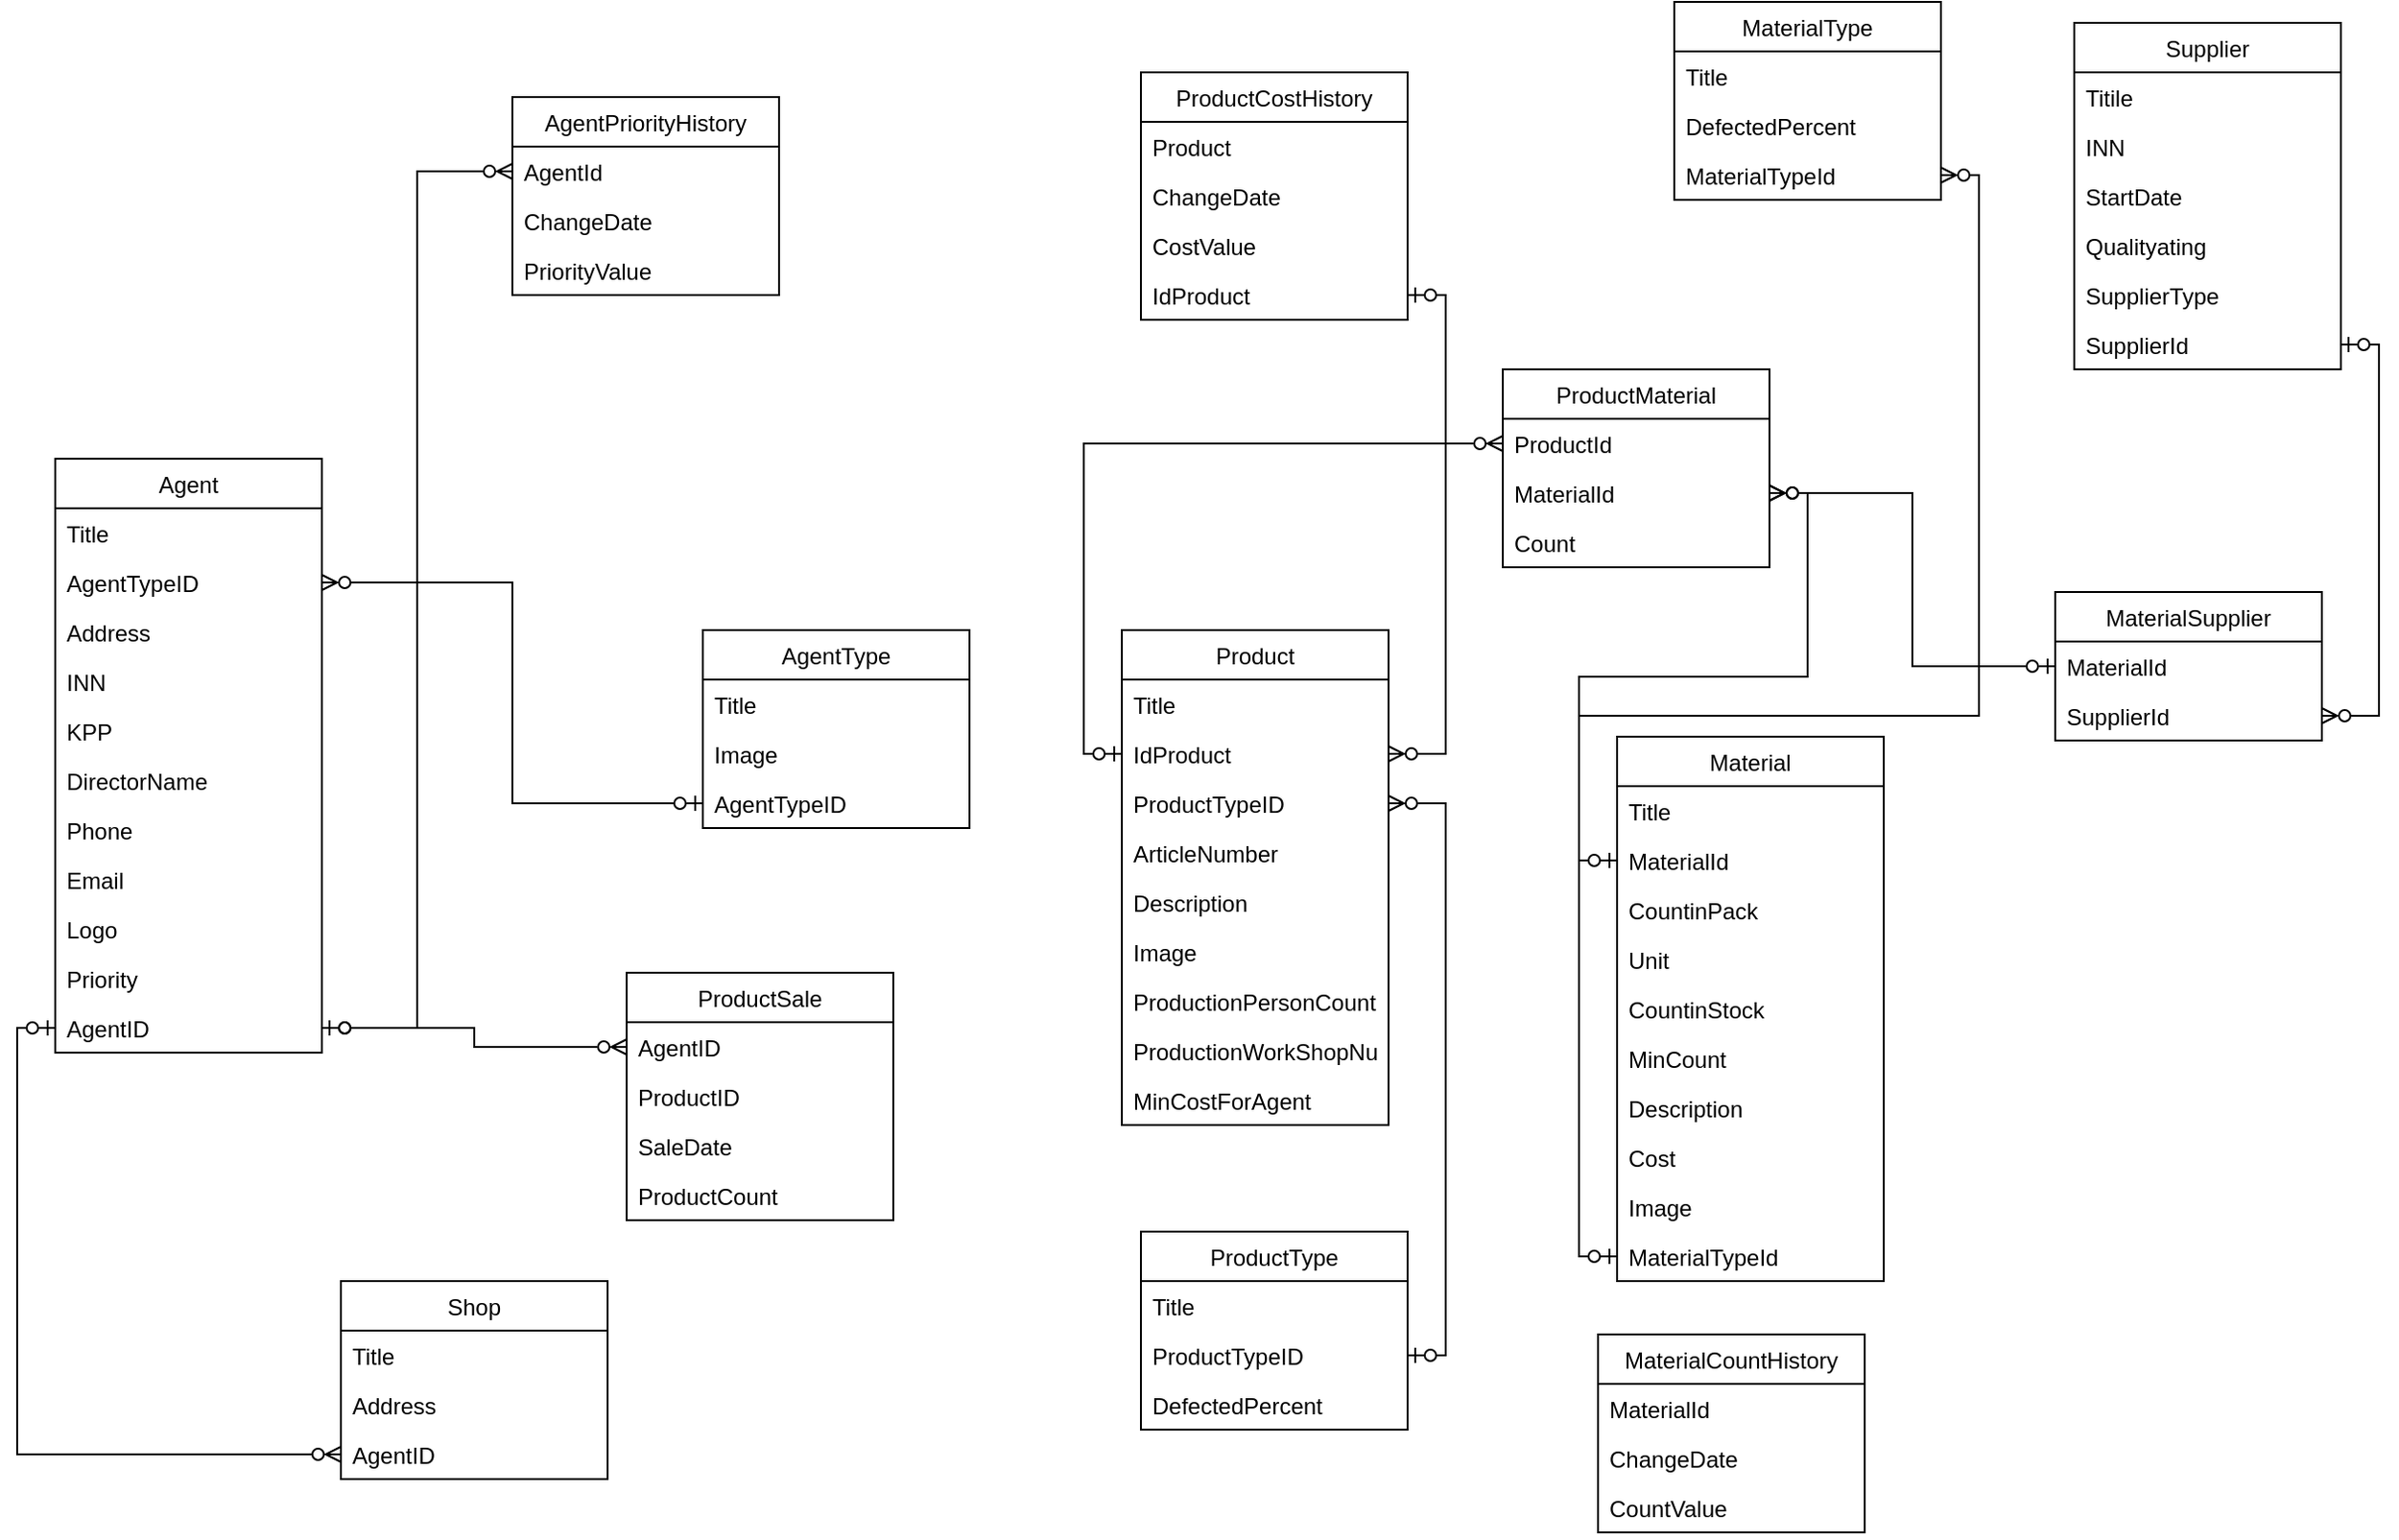<mxfile version="20.3.0" type="device" pages="2"><diagram id="o6f0Urlm1MYJ_FkyjYez" name="Страница 1"><mxGraphModel dx="1695" dy="553" grid="1" gridSize="10" guides="1" tooltips="1" connect="1" arrows="1" fold="1" page="1" pageScale="1" pageWidth="827" pageHeight="1169" math="0" shadow="0"><root><mxCell id="0"/><mxCell id="1" parent="0"/><mxCell id="RwKLJzVv5lFxH1w7W62A-1" value="AgentPriorityHistory" style="swimlane;fontStyle=0;childLayout=stackLayout;horizontal=1;startSize=26;fillColor=none;horizontalStack=0;resizeParent=1;resizeParentMax=0;resizeLast=0;collapsible=1;marginBottom=0;" parent="1" vertex="1"><mxGeometry x="180" y="160" width="140" height="104" as="geometry"/></mxCell><mxCell id="RwKLJzVv5lFxH1w7W62A-2" value="AgentId" style="text;strokeColor=none;fillColor=none;align=left;verticalAlign=top;spacingLeft=4;spacingRight=4;overflow=hidden;rotatable=0;points=[[0,0.5],[1,0.5]];portConstraint=eastwest;" parent="RwKLJzVv5lFxH1w7W62A-1" vertex="1"><mxGeometry y="26" width="140" height="26" as="geometry"/></mxCell><mxCell id="RwKLJzVv5lFxH1w7W62A-3" value="ChangeDate" style="text;strokeColor=none;fillColor=none;align=left;verticalAlign=top;spacingLeft=4;spacingRight=4;overflow=hidden;rotatable=0;points=[[0,0.5],[1,0.5]];portConstraint=eastwest;" parent="RwKLJzVv5lFxH1w7W62A-1" vertex="1"><mxGeometry y="52" width="140" height="26" as="geometry"/></mxCell><mxCell id="RwKLJzVv5lFxH1w7W62A-4" value="PriorityValue" style="text;strokeColor=none;fillColor=none;align=left;verticalAlign=top;spacingLeft=4;spacingRight=4;overflow=hidden;rotatable=0;points=[[0,0.5],[1,0.5]];portConstraint=eastwest;" parent="RwKLJzVv5lFxH1w7W62A-1" vertex="1"><mxGeometry y="78" width="140" height="26" as="geometry"/></mxCell><mxCell id="RwKLJzVv5lFxH1w7W62A-5" value="ProductCostHistory" style="swimlane;fontStyle=0;childLayout=stackLayout;horizontal=1;startSize=26;fillColor=none;horizontalStack=0;resizeParent=1;resizeParentMax=0;resizeLast=0;collapsible=1;marginBottom=0;" parent="1" vertex="1"><mxGeometry x="510" y="147" width="140" height="130" as="geometry"/></mxCell><mxCell id="RwKLJzVv5lFxH1w7W62A-6" value="Product" style="text;strokeColor=none;fillColor=none;align=left;verticalAlign=top;spacingLeft=4;spacingRight=4;overflow=hidden;rotatable=0;points=[[0,0.5],[1,0.5]];portConstraint=eastwest;" parent="RwKLJzVv5lFxH1w7W62A-5" vertex="1"><mxGeometry y="26" width="140" height="26" as="geometry"/></mxCell><mxCell id="RwKLJzVv5lFxH1w7W62A-7" value="ChangeDate" style="text;strokeColor=none;fillColor=none;align=left;verticalAlign=top;spacingLeft=4;spacingRight=4;overflow=hidden;rotatable=0;points=[[0,0.5],[1,0.5]];portConstraint=eastwest;" parent="RwKLJzVv5lFxH1w7W62A-5" vertex="1"><mxGeometry y="52" width="140" height="26" as="geometry"/></mxCell><mxCell id="RwKLJzVv5lFxH1w7W62A-8" value="CostValue" style="text;strokeColor=none;fillColor=none;align=left;verticalAlign=top;spacingLeft=4;spacingRight=4;overflow=hidden;rotatable=0;points=[[0,0.5],[1,0.5]];portConstraint=eastwest;" parent="RwKLJzVv5lFxH1w7W62A-5" vertex="1"><mxGeometry y="78" width="140" height="26" as="geometry"/></mxCell><mxCell id="Q2rQ8B7W5-7K3yN6e7-B-31" value="IdProduct" style="text;strokeColor=none;fillColor=none;align=left;verticalAlign=top;spacingLeft=4;spacingRight=4;overflow=hidden;rotatable=0;points=[[0,0.5],[1,0.5]];portConstraint=eastwest;" parent="RwKLJzVv5lFxH1w7W62A-5" vertex="1"><mxGeometry y="104" width="140" height="26" as="geometry"/></mxCell><mxCell id="RwKLJzVv5lFxH1w7W62A-9" value="MaterialType" style="swimlane;fontStyle=0;childLayout=stackLayout;horizontal=1;startSize=26;fillColor=none;horizontalStack=0;resizeParent=1;resizeParentMax=0;resizeLast=0;collapsible=1;marginBottom=0;" parent="1" vertex="1"><mxGeometry x="790" y="110" width="140" height="104" as="geometry"/></mxCell><mxCell id="RwKLJzVv5lFxH1w7W62A-10" value="Title" style="text;strokeColor=none;fillColor=none;align=left;verticalAlign=top;spacingLeft=4;spacingRight=4;overflow=hidden;rotatable=0;points=[[0,0.5],[1,0.5]];portConstraint=eastwest;" parent="RwKLJzVv5lFxH1w7W62A-9" vertex="1"><mxGeometry y="26" width="140" height="26" as="geometry"/></mxCell><mxCell id="RwKLJzVv5lFxH1w7W62A-11" value="DefectedPercent" style="text;strokeColor=none;fillColor=none;align=left;verticalAlign=top;spacingLeft=4;spacingRight=4;overflow=hidden;rotatable=0;points=[[0,0.5],[1,0.5]];portConstraint=eastwest;" parent="RwKLJzVv5lFxH1w7W62A-9" vertex="1"><mxGeometry y="52" width="140" height="26" as="geometry"/></mxCell><mxCell id="Q2rQ8B7W5-7K3yN6e7-B-10" value="MaterialTypeId" style="text;strokeColor=none;fillColor=none;align=left;verticalAlign=top;spacingLeft=4;spacingRight=4;overflow=hidden;rotatable=0;points=[[0,0.5],[1,0.5]];portConstraint=eastwest;" parent="RwKLJzVv5lFxH1w7W62A-9" vertex="1"><mxGeometry y="78" width="140" height="26" as="geometry"/></mxCell><mxCell id="RwKLJzVv5lFxH1w7W62A-13" value="Supplier" style="swimlane;fontStyle=0;childLayout=stackLayout;horizontal=1;startSize=26;fillColor=none;horizontalStack=0;resizeParent=1;resizeParentMax=0;resizeLast=0;collapsible=1;marginBottom=0;" parent="1" vertex="1"><mxGeometry x="1000" y="121" width="140" height="182" as="geometry"/></mxCell><mxCell id="RwKLJzVv5lFxH1w7W62A-14" value="Titile" style="text;strokeColor=none;fillColor=none;align=left;verticalAlign=top;spacingLeft=4;spacingRight=4;overflow=hidden;rotatable=0;points=[[0,0.5],[1,0.5]];portConstraint=eastwest;" parent="RwKLJzVv5lFxH1w7W62A-13" vertex="1"><mxGeometry y="26" width="140" height="26" as="geometry"/></mxCell><mxCell id="RwKLJzVv5lFxH1w7W62A-15" value="INN" style="text;strokeColor=none;fillColor=none;align=left;verticalAlign=top;spacingLeft=4;spacingRight=4;overflow=hidden;rotatable=0;points=[[0,0.5],[1,0.5]];portConstraint=eastwest;" parent="RwKLJzVv5lFxH1w7W62A-13" vertex="1"><mxGeometry y="52" width="140" height="26" as="geometry"/></mxCell><mxCell id="RwKLJzVv5lFxH1w7W62A-16" value="StartDate" style="text;strokeColor=none;fillColor=none;align=left;verticalAlign=top;spacingLeft=4;spacingRight=4;overflow=hidden;rotatable=0;points=[[0,0.5],[1,0.5]];portConstraint=eastwest;" parent="RwKLJzVv5lFxH1w7W62A-13" vertex="1"><mxGeometry y="78" width="140" height="26" as="geometry"/></mxCell><mxCell id="RwKLJzVv5lFxH1w7W62A-18" value="Qualityating" style="text;strokeColor=none;fillColor=none;align=left;verticalAlign=top;spacingLeft=4;spacingRight=4;overflow=hidden;rotatable=0;points=[[0,0.5],[1,0.5]];portConstraint=eastwest;" parent="RwKLJzVv5lFxH1w7W62A-13" vertex="1"><mxGeometry y="104" width="140" height="26" as="geometry"/></mxCell><mxCell id="RwKLJzVv5lFxH1w7W62A-19" value="SupplierType" style="text;strokeColor=none;fillColor=none;align=left;verticalAlign=top;spacingLeft=4;spacingRight=4;overflow=hidden;rotatable=0;points=[[0,0.5],[1,0.5]];portConstraint=eastwest;" parent="RwKLJzVv5lFxH1w7W62A-13" vertex="1"><mxGeometry y="130" width="140" height="26" as="geometry"/></mxCell><mxCell id="Q2rQ8B7W5-7K3yN6e7-B-22" value="SupplierId" style="text;strokeColor=none;fillColor=none;align=left;verticalAlign=top;spacingLeft=4;spacingRight=4;overflow=hidden;rotatable=0;points=[[0,0.5],[1,0.5]];portConstraint=eastwest;" parent="RwKLJzVv5lFxH1w7W62A-13" vertex="1"><mxGeometry y="156" width="140" height="26" as="geometry"/></mxCell><mxCell id="RwKLJzVv5lFxH1w7W62A-20" value="ProductMaterial" style="swimlane;fontStyle=0;childLayout=stackLayout;horizontal=1;startSize=26;fillColor=none;horizontalStack=0;resizeParent=1;resizeParentMax=0;resizeLast=0;collapsible=1;marginBottom=0;" parent="1" vertex="1"><mxGeometry x="700" y="303" width="140" height="104" as="geometry"/></mxCell><mxCell id="RwKLJzVv5lFxH1w7W62A-21" value="ProductId" style="text;strokeColor=none;fillColor=none;align=left;verticalAlign=top;spacingLeft=4;spacingRight=4;overflow=hidden;rotatable=0;points=[[0,0.5],[1,0.5]];portConstraint=eastwest;" parent="RwKLJzVv5lFxH1w7W62A-20" vertex="1"><mxGeometry y="26" width="140" height="26" as="geometry"/></mxCell><mxCell id="RwKLJzVv5lFxH1w7W62A-22" value="MaterialId" style="text;strokeColor=none;fillColor=none;align=left;verticalAlign=top;spacingLeft=4;spacingRight=4;overflow=hidden;rotatable=0;points=[[0,0.5],[1,0.5]];portConstraint=eastwest;" parent="RwKLJzVv5lFxH1w7W62A-20" vertex="1"><mxGeometry y="52" width="140" height="26" as="geometry"/></mxCell><mxCell id="RwKLJzVv5lFxH1w7W62A-23" value="Count" style="text;strokeColor=none;fillColor=none;align=left;verticalAlign=top;spacingLeft=4;spacingRight=4;overflow=hidden;rotatable=0;points=[[0,0.5],[1,0.5]];portConstraint=eastwest;" parent="RwKLJzVv5lFxH1w7W62A-20" vertex="1"><mxGeometry y="78" width="140" height="26" as="geometry"/></mxCell><mxCell id="RwKLJzVv5lFxH1w7W62A-24" value="MaterialSupplier" style="swimlane;fontStyle=0;childLayout=stackLayout;horizontal=1;startSize=26;fillColor=none;horizontalStack=0;resizeParent=1;resizeParentMax=0;resizeLast=0;collapsible=1;marginBottom=0;" parent="1" vertex="1"><mxGeometry x="990" y="420" width="140" height="78" as="geometry"/></mxCell><mxCell id="RwKLJzVv5lFxH1w7W62A-25" value="MaterialId" style="text;strokeColor=none;fillColor=none;align=left;verticalAlign=top;spacingLeft=4;spacingRight=4;overflow=hidden;rotatable=0;points=[[0,0.5],[1,0.5]];portConstraint=eastwest;" parent="RwKLJzVv5lFxH1w7W62A-24" vertex="1"><mxGeometry y="26" width="140" height="26" as="geometry"/></mxCell><mxCell id="RwKLJzVv5lFxH1w7W62A-26" value="SupplierId" style="text;strokeColor=none;fillColor=none;align=left;verticalAlign=top;spacingLeft=4;spacingRight=4;overflow=hidden;rotatable=0;points=[[0,0.5],[1,0.5]];portConstraint=eastwest;" parent="RwKLJzVv5lFxH1w7W62A-24" vertex="1"><mxGeometry y="52" width="140" height="26" as="geometry"/></mxCell><mxCell id="RwKLJzVv5lFxH1w7W62A-28" value="Material" style="swimlane;fontStyle=0;childLayout=stackLayout;horizontal=1;startSize=26;fillColor=none;horizontalStack=0;resizeParent=1;resizeParentMax=0;resizeLast=0;collapsible=1;marginBottom=0;" parent="1" vertex="1"><mxGeometry x="760" y="496" width="140" height="286" as="geometry"/></mxCell><mxCell id="RwKLJzVv5lFxH1w7W62A-29" value="Title" style="text;strokeColor=none;fillColor=none;align=left;verticalAlign=top;spacingLeft=4;spacingRight=4;overflow=hidden;rotatable=0;points=[[0,0.5],[1,0.5]];portConstraint=eastwest;" parent="RwKLJzVv5lFxH1w7W62A-28" vertex="1"><mxGeometry y="26" width="140" height="26" as="geometry"/></mxCell><mxCell id="Q2rQ8B7W5-7K3yN6e7-B-14" value="MaterialId" style="text;strokeColor=none;fillColor=none;align=left;verticalAlign=top;spacingLeft=4;spacingRight=4;overflow=hidden;rotatable=0;points=[[0,0.5],[1,0.5]];portConstraint=eastwest;" parent="RwKLJzVv5lFxH1w7W62A-28" vertex="1"><mxGeometry y="52" width="140" height="26" as="geometry"/></mxCell><mxCell id="RwKLJzVv5lFxH1w7W62A-30" value="CountinPack" style="text;strokeColor=none;fillColor=none;align=left;verticalAlign=top;spacingLeft=4;spacingRight=4;overflow=hidden;rotatable=0;points=[[0,0.5],[1,0.5]];portConstraint=eastwest;" parent="RwKLJzVv5lFxH1w7W62A-28" vertex="1"><mxGeometry y="78" width="140" height="26" as="geometry"/></mxCell><mxCell id="RwKLJzVv5lFxH1w7W62A-31" value="Unit" style="text;strokeColor=none;fillColor=none;align=left;verticalAlign=top;spacingLeft=4;spacingRight=4;overflow=hidden;rotatable=0;points=[[0,0.5],[1,0.5]];portConstraint=eastwest;" parent="RwKLJzVv5lFxH1w7W62A-28" vertex="1"><mxGeometry y="104" width="140" height="26" as="geometry"/></mxCell><mxCell id="RwKLJzVv5lFxH1w7W62A-32" value="CountinStock" style="text;strokeColor=none;fillColor=none;align=left;verticalAlign=top;spacingLeft=4;spacingRight=4;overflow=hidden;rotatable=0;points=[[0,0.5],[1,0.5]];portConstraint=eastwest;" parent="RwKLJzVv5lFxH1w7W62A-28" vertex="1"><mxGeometry y="130" width="140" height="26" as="geometry"/></mxCell><mxCell id="RwKLJzVv5lFxH1w7W62A-33" value="MinCount" style="text;strokeColor=none;fillColor=none;align=left;verticalAlign=top;spacingLeft=4;spacingRight=4;overflow=hidden;rotatable=0;points=[[0,0.5],[1,0.5]];portConstraint=eastwest;" parent="RwKLJzVv5lFxH1w7W62A-28" vertex="1"><mxGeometry y="156" width="140" height="26" as="geometry"/></mxCell><mxCell id="RwKLJzVv5lFxH1w7W62A-34" value="Description" style="text;strokeColor=none;fillColor=none;align=left;verticalAlign=top;spacingLeft=4;spacingRight=4;overflow=hidden;rotatable=0;points=[[0,0.5],[1,0.5]];portConstraint=eastwest;" parent="RwKLJzVv5lFxH1w7W62A-28" vertex="1"><mxGeometry y="182" width="140" height="26" as="geometry"/></mxCell><mxCell id="RwKLJzVv5lFxH1w7W62A-35" value="Cost" style="text;strokeColor=none;fillColor=none;align=left;verticalAlign=top;spacingLeft=4;spacingRight=4;overflow=hidden;rotatable=0;points=[[0,0.5],[1,0.5]];portConstraint=eastwest;" parent="RwKLJzVv5lFxH1w7W62A-28" vertex="1"><mxGeometry y="208" width="140" height="26" as="geometry"/></mxCell><mxCell id="RwKLJzVv5lFxH1w7W62A-36" value="Image" style="text;strokeColor=none;fillColor=none;align=left;verticalAlign=top;spacingLeft=4;spacingRight=4;overflow=hidden;rotatable=0;points=[[0,0.5],[1,0.5]];portConstraint=eastwest;" parent="RwKLJzVv5lFxH1w7W62A-28" vertex="1"><mxGeometry y="234" width="140" height="26" as="geometry"/></mxCell><mxCell id="RwKLJzVv5lFxH1w7W62A-37" value="MaterialTypeId" style="text;strokeColor=none;fillColor=none;align=left;verticalAlign=top;spacingLeft=4;spacingRight=4;overflow=hidden;rotatable=0;points=[[0,0.5],[1,0.5]];portConstraint=eastwest;" parent="RwKLJzVv5lFxH1w7W62A-28" vertex="1"><mxGeometry y="260" width="140" height="26" as="geometry"/></mxCell><mxCell id="RwKLJzVv5lFxH1w7W62A-38" value="MaterialCountHistory" style="swimlane;fontStyle=0;childLayout=stackLayout;horizontal=1;startSize=26;fillColor=none;horizontalStack=0;resizeParent=1;resizeParentMax=0;resizeLast=0;collapsible=1;marginBottom=0;" parent="1" vertex="1"><mxGeometry x="750" y="810" width="140" height="104" as="geometry"/></mxCell><mxCell id="RwKLJzVv5lFxH1w7W62A-39" value="MaterialId" style="text;strokeColor=none;fillColor=none;align=left;verticalAlign=top;spacingLeft=4;spacingRight=4;overflow=hidden;rotatable=0;points=[[0,0.5],[1,0.5]];portConstraint=eastwest;" parent="RwKLJzVv5lFxH1w7W62A-38" vertex="1"><mxGeometry y="26" width="140" height="26" as="geometry"/></mxCell><mxCell id="RwKLJzVv5lFxH1w7W62A-40" value="ChangeDate" style="text;strokeColor=none;fillColor=none;align=left;verticalAlign=top;spacingLeft=4;spacingRight=4;overflow=hidden;rotatable=0;points=[[0,0.5],[1,0.5]];portConstraint=eastwest;" parent="RwKLJzVv5lFxH1w7W62A-38" vertex="1"><mxGeometry y="52" width="140" height="26" as="geometry"/></mxCell><mxCell id="RwKLJzVv5lFxH1w7W62A-41" value="CountValue" style="text;strokeColor=none;fillColor=none;align=left;verticalAlign=top;spacingLeft=4;spacingRight=4;overflow=hidden;rotatable=0;points=[[0,0.5],[1,0.5]];portConstraint=eastwest;" parent="RwKLJzVv5lFxH1w7W62A-38" vertex="1"><mxGeometry y="78" width="140" height="26" as="geometry"/></mxCell><mxCell id="RwKLJzVv5lFxH1w7W62A-42" value="Product" style="swimlane;fontStyle=0;childLayout=stackLayout;horizontal=1;startSize=26;fillColor=none;horizontalStack=0;resizeParent=1;resizeParentMax=0;resizeLast=0;collapsible=1;marginBottom=0;" parent="1" vertex="1"><mxGeometry x="500" y="440" width="140" height="260" as="geometry"/></mxCell><mxCell id="RwKLJzVv5lFxH1w7W62A-43" value="Title" style="text;strokeColor=none;fillColor=none;align=left;verticalAlign=top;spacingLeft=4;spacingRight=4;overflow=hidden;rotatable=0;points=[[0,0.5],[1,0.5]];portConstraint=eastwest;" parent="RwKLJzVv5lFxH1w7W62A-42" vertex="1"><mxGeometry y="26" width="140" height="26" as="geometry"/></mxCell><mxCell id="Q2rQ8B7W5-7K3yN6e7-B-18" value="IdProduct" style="text;strokeColor=none;fillColor=none;align=left;verticalAlign=top;spacingLeft=4;spacingRight=4;overflow=hidden;rotatable=0;points=[[0,0.5],[1,0.5]];portConstraint=eastwest;" parent="RwKLJzVv5lFxH1w7W62A-42" vertex="1"><mxGeometry y="52" width="140" height="26" as="geometry"/></mxCell><mxCell id="RwKLJzVv5lFxH1w7W62A-44" value="ProductTypeID" style="text;strokeColor=none;fillColor=none;align=left;verticalAlign=top;spacingLeft=4;spacingRight=4;overflow=hidden;rotatable=0;points=[[0,0.5],[1,0.5]];portConstraint=eastwest;" parent="RwKLJzVv5lFxH1w7W62A-42" vertex="1"><mxGeometry y="78" width="140" height="26" as="geometry"/></mxCell><mxCell id="RwKLJzVv5lFxH1w7W62A-45" value="ArticleNumber" style="text;strokeColor=none;fillColor=none;align=left;verticalAlign=top;spacingLeft=4;spacingRight=4;overflow=hidden;rotatable=0;points=[[0,0.5],[1,0.5]];portConstraint=eastwest;" parent="RwKLJzVv5lFxH1w7W62A-42" vertex="1"><mxGeometry y="104" width="140" height="26" as="geometry"/></mxCell><mxCell id="RwKLJzVv5lFxH1w7W62A-46" value="Description" style="text;strokeColor=none;fillColor=none;align=left;verticalAlign=top;spacingLeft=4;spacingRight=4;overflow=hidden;rotatable=0;points=[[0,0.5],[1,0.5]];portConstraint=eastwest;" parent="RwKLJzVv5lFxH1w7W62A-42" vertex="1"><mxGeometry y="130" width="140" height="26" as="geometry"/></mxCell><mxCell id="RwKLJzVv5lFxH1w7W62A-47" value="Image" style="text;strokeColor=none;fillColor=none;align=left;verticalAlign=top;spacingLeft=4;spacingRight=4;overflow=hidden;rotatable=0;points=[[0,0.5],[1,0.5]];portConstraint=eastwest;" parent="RwKLJzVv5lFxH1w7W62A-42" vertex="1"><mxGeometry y="156" width="140" height="26" as="geometry"/></mxCell><mxCell id="RwKLJzVv5lFxH1w7W62A-48" value="ProductionPersonCount" style="text;strokeColor=none;fillColor=none;align=left;verticalAlign=top;spacingLeft=4;spacingRight=4;overflow=hidden;rotatable=0;points=[[0,0.5],[1,0.5]];portConstraint=eastwest;" parent="RwKLJzVv5lFxH1w7W62A-42" vertex="1"><mxGeometry y="182" width="140" height="26" as="geometry"/></mxCell><mxCell id="RwKLJzVv5lFxH1w7W62A-49" value="ProductionWorkShopNumb" style="text;strokeColor=none;fillColor=none;align=left;verticalAlign=top;spacingLeft=4;spacingRight=4;overflow=hidden;rotatable=0;points=[[0,0.5],[1,0.5]];portConstraint=eastwest;" parent="RwKLJzVv5lFxH1w7W62A-42" vertex="1"><mxGeometry y="208" width="140" height="26" as="geometry"/></mxCell><mxCell id="RwKLJzVv5lFxH1w7W62A-50" value="MinCostForAgent" style="text;strokeColor=none;fillColor=none;align=left;verticalAlign=top;spacingLeft=4;spacingRight=4;overflow=hidden;rotatable=0;points=[[0,0.5],[1,0.5]];portConstraint=eastwest;" parent="RwKLJzVv5lFxH1w7W62A-42" vertex="1"><mxGeometry y="234" width="140" height="26" as="geometry"/></mxCell><mxCell id="RwKLJzVv5lFxH1w7W62A-51" value="AgentType" style="swimlane;fontStyle=0;childLayout=stackLayout;horizontal=1;startSize=26;fillColor=none;horizontalStack=0;resizeParent=1;resizeParentMax=0;resizeLast=0;collapsible=1;marginBottom=0;" parent="1" vertex="1"><mxGeometry x="280" y="440" width="140" height="104" as="geometry"/></mxCell><mxCell id="RwKLJzVv5lFxH1w7W62A-52" value="Title" style="text;strokeColor=none;fillColor=none;align=left;verticalAlign=top;spacingLeft=4;spacingRight=4;overflow=hidden;rotatable=0;points=[[0,0.5],[1,0.5]];portConstraint=eastwest;" parent="RwKLJzVv5lFxH1w7W62A-51" vertex="1"><mxGeometry y="26" width="140" height="26" as="geometry"/></mxCell><mxCell id="RwKLJzVv5lFxH1w7W62A-53" value="Image" style="text;strokeColor=none;fillColor=none;align=left;verticalAlign=top;spacingLeft=4;spacingRight=4;overflow=hidden;rotatable=0;points=[[0,0.5],[1,0.5]];portConstraint=eastwest;" parent="RwKLJzVv5lFxH1w7W62A-51" vertex="1"><mxGeometry y="52" width="140" height="26" as="geometry"/></mxCell><mxCell id="Q2rQ8B7W5-7K3yN6e7-B-7" value="AgentTypeID" style="text;strokeColor=none;fillColor=none;align=left;verticalAlign=top;spacingLeft=4;spacingRight=4;overflow=hidden;rotatable=0;points=[[0,0.5],[1,0.5]];portConstraint=eastwest;" parent="RwKLJzVv5lFxH1w7W62A-51" vertex="1"><mxGeometry y="78" width="140" height="26" as="geometry"/></mxCell><mxCell id="RwKLJzVv5lFxH1w7W62A-55" value="Agent" style="swimlane;fontStyle=0;childLayout=stackLayout;horizontal=1;startSize=26;fillColor=none;horizontalStack=0;resizeParent=1;resizeParentMax=0;resizeLast=0;collapsible=1;marginBottom=0;" parent="1" vertex="1"><mxGeometry x="-60" y="350" width="140" height="312" as="geometry"/></mxCell><mxCell id="RwKLJzVv5lFxH1w7W62A-56" value="Title" style="text;strokeColor=none;fillColor=none;align=left;verticalAlign=top;spacingLeft=4;spacingRight=4;overflow=hidden;rotatable=0;points=[[0,0.5],[1,0.5]];portConstraint=eastwest;" parent="RwKLJzVv5lFxH1w7W62A-55" vertex="1"><mxGeometry y="26" width="140" height="26" as="geometry"/></mxCell><mxCell id="RwKLJzVv5lFxH1w7W62A-57" value="AgentTypeID" style="text;strokeColor=none;fillColor=none;align=left;verticalAlign=top;spacingLeft=4;spacingRight=4;overflow=hidden;rotatable=0;points=[[0,0.5],[1,0.5]];portConstraint=eastwest;" parent="RwKLJzVv5lFxH1w7W62A-55" vertex="1"><mxGeometry y="52" width="140" height="26" as="geometry"/></mxCell><mxCell id="RwKLJzVv5lFxH1w7W62A-58" value="Address" style="text;strokeColor=none;fillColor=none;align=left;verticalAlign=top;spacingLeft=4;spacingRight=4;overflow=hidden;rotatable=0;points=[[0,0.5],[1,0.5]];portConstraint=eastwest;" parent="RwKLJzVv5lFxH1w7W62A-55" vertex="1"><mxGeometry y="78" width="140" height="26" as="geometry"/></mxCell><mxCell id="RwKLJzVv5lFxH1w7W62A-59" value="INN" style="text;strokeColor=none;fillColor=none;align=left;verticalAlign=top;spacingLeft=4;spacingRight=4;overflow=hidden;rotatable=0;points=[[0,0.5],[1,0.5]];portConstraint=eastwest;" parent="RwKLJzVv5lFxH1w7W62A-55" vertex="1"><mxGeometry y="104" width="140" height="26" as="geometry"/></mxCell><mxCell id="RwKLJzVv5lFxH1w7W62A-60" value="KPP" style="text;strokeColor=none;fillColor=none;align=left;verticalAlign=top;spacingLeft=4;spacingRight=4;overflow=hidden;rotatable=0;points=[[0,0.5],[1,0.5]];portConstraint=eastwest;" parent="RwKLJzVv5lFxH1w7W62A-55" vertex="1"><mxGeometry y="130" width="140" height="26" as="geometry"/></mxCell><mxCell id="RwKLJzVv5lFxH1w7W62A-61" value="DirectorName" style="text;strokeColor=none;fillColor=none;align=left;verticalAlign=top;spacingLeft=4;spacingRight=4;overflow=hidden;rotatable=0;points=[[0,0.5],[1,0.5]];portConstraint=eastwest;" parent="RwKLJzVv5lFxH1w7W62A-55" vertex="1"><mxGeometry y="156" width="140" height="26" as="geometry"/></mxCell><mxCell id="RwKLJzVv5lFxH1w7W62A-62" value="Phone" style="text;strokeColor=none;fillColor=none;align=left;verticalAlign=top;spacingLeft=4;spacingRight=4;overflow=hidden;rotatable=0;points=[[0,0.5],[1,0.5]];portConstraint=eastwest;" parent="RwKLJzVv5lFxH1w7W62A-55" vertex="1"><mxGeometry y="182" width="140" height="26" as="geometry"/></mxCell><mxCell id="RwKLJzVv5lFxH1w7W62A-63" value="Email" style="text;strokeColor=none;fillColor=none;align=left;verticalAlign=top;spacingLeft=4;spacingRight=4;overflow=hidden;rotatable=0;points=[[0,0.5],[1,0.5]];portConstraint=eastwest;" parent="RwKLJzVv5lFxH1w7W62A-55" vertex="1"><mxGeometry y="208" width="140" height="26" as="geometry"/></mxCell><mxCell id="RwKLJzVv5lFxH1w7W62A-64" value="Logo" style="text;strokeColor=none;fillColor=none;align=left;verticalAlign=top;spacingLeft=4;spacingRight=4;overflow=hidden;rotatable=0;points=[[0,0.5],[1,0.5]];portConstraint=eastwest;" parent="RwKLJzVv5lFxH1w7W62A-55" vertex="1"><mxGeometry y="234" width="140" height="26" as="geometry"/></mxCell><mxCell id="RwKLJzVv5lFxH1w7W62A-65" value="Priority" style="text;strokeColor=none;fillColor=none;align=left;verticalAlign=top;spacingLeft=4;spacingRight=4;overflow=hidden;rotatable=0;points=[[0,0.5],[1,0.5]];portConstraint=eastwest;" parent="RwKLJzVv5lFxH1w7W62A-55" vertex="1"><mxGeometry y="260" width="140" height="26" as="geometry"/></mxCell><mxCell id="Q2rQ8B7W5-7K3yN6e7-B-1" value="AgentID" style="text;strokeColor=none;fillColor=none;align=left;verticalAlign=top;spacingLeft=4;spacingRight=4;overflow=hidden;rotatable=0;points=[[0,0.5],[1,0.5]];portConstraint=eastwest;" parent="RwKLJzVv5lFxH1w7W62A-55" vertex="1"><mxGeometry y="286" width="140" height="26" as="geometry"/></mxCell><mxCell id="RwKLJzVv5lFxH1w7W62A-66" value="Shop" style="swimlane;fontStyle=0;childLayout=stackLayout;horizontal=1;startSize=26;fillColor=none;horizontalStack=0;resizeParent=1;resizeParentMax=0;resizeLast=0;collapsible=1;marginBottom=0;" parent="1" vertex="1"><mxGeometry x="90" y="782" width="140" height="104" as="geometry"/></mxCell><mxCell id="RwKLJzVv5lFxH1w7W62A-67" value="Title" style="text;strokeColor=none;fillColor=none;align=left;verticalAlign=top;spacingLeft=4;spacingRight=4;overflow=hidden;rotatable=0;points=[[0,0.5],[1,0.5]];portConstraint=eastwest;" parent="RwKLJzVv5lFxH1w7W62A-66" vertex="1"><mxGeometry y="26" width="140" height="26" as="geometry"/></mxCell><mxCell id="RwKLJzVv5lFxH1w7W62A-68" value="Address" style="text;strokeColor=none;fillColor=none;align=left;verticalAlign=top;spacingLeft=4;spacingRight=4;overflow=hidden;rotatable=0;points=[[0,0.5],[1,0.5]];portConstraint=eastwest;" parent="RwKLJzVv5lFxH1w7W62A-66" vertex="1"><mxGeometry y="52" width="140" height="26" as="geometry"/></mxCell><mxCell id="RwKLJzVv5lFxH1w7W62A-69" value="AgentID" style="text;strokeColor=none;fillColor=none;align=left;verticalAlign=top;spacingLeft=4;spacingRight=4;overflow=hidden;rotatable=0;points=[[0,0.5],[1,0.5]];portConstraint=eastwest;" parent="RwKLJzVv5lFxH1w7W62A-66" vertex="1"><mxGeometry y="78" width="140" height="26" as="geometry"/></mxCell><mxCell id="RwKLJzVv5lFxH1w7W62A-70" value="ProductSale" style="swimlane;fontStyle=0;childLayout=stackLayout;horizontal=1;startSize=26;fillColor=none;horizontalStack=0;resizeParent=1;resizeParentMax=0;resizeLast=0;collapsible=1;marginBottom=0;" parent="1" vertex="1"><mxGeometry x="240" y="620" width="140" height="130" as="geometry"/></mxCell><mxCell id="RwKLJzVv5lFxH1w7W62A-71" value="AgentID" style="text;strokeColor=none;fillColor=none;align=left;verticalAlign=top;spacingLeft=4;spacingRight=4;overflow=hidden;rotatable=0;points=[[0,0.5],[1,0.5]];portConstraint=eastwest;" parent="RwKLJzVv5lFxH1w7W62A-70" vertex="1"><mxGeometry y="26" width="140" height="26" as="geometry"/></mxCell><mxCell id="RwKLJzVv5lFxH1w7W62A-72" value="ProductID" style="text;strokeColor=none;fillColor=none;align=left;verticalAlign=top;spacingLeft=4;spacingRight=4;overflow=hidden;rotatable=0;points=[[0,0.5],[1,0.5]];portConstraint=eastwest;" parent="RwKLJzVv5lFxH1w7W62A-70" vertex="1"><mxGeometry y="52" width="140" height="26" as="geometry"/></mxCell><mxCell id="RwKLJzVv5lFxH1w7W62A-73" value="SaleDate" style="text;strokeColor=none;fillColor=none;align=left;verticalAlign=top;spacingLeft=4;spacingRight=4;overflow=hidden;rotatable=0;points=[[0,0.5],[1,0.5]];portConstraint=eastwest;" parent="RwKLJzVv5lFxH1w7W62A-70" vertex="1"><mxGeometry y="78" width="140" height="26" as="geometry"/></mxCell><mxCell id="RwKLJzVv5lFxH1w7W62A-74" value="ProductCount" style="text;strokeColor=none;fillColor=none;align=left;verticalAlign=top;spacingLeft=4;spacingRight=4;overflow=hidden;rotatable=0;points=[[0,0.5],[1,0.5]];portConstraint=eastwest;" parent="RwKLJzVv5lFxH1w7W62A-70" vertex="1"><mxGeometry y="104" width="140" height="26" as="geometry"/></mxCell><mxCell id="RwKLJzVv5lFxH1w7W62A-75" value="ProductType" style="swimlane;fontStyle=0;childLayout=stackLayout;horizontal=1;startSize=26;fillColor=none;horizontalStack=0;resizeParent=1;resizeParentMax=0;resizeLast=0;collapsible=1;marginBottom=0;" parent="1" vertex="1"><mxGeometry x="510" y="756" width="140" height="104" as="geometry"/></mxCell><mxCell id="RwKLJzVv5lFxH1w7W62A-76" value="Title" style="text;strokeColor=none;fillColor=none;align=left;verticalAlign=top;spacingLeft=4;spacingRight=4;overflow=hidden;rotatable=0;points=[[0,0.5],[1,0.5]];portConstraint=eastwest;" parent="RwKLJzVv5lFxH1w7W62A-75" vertex="1"><mxGeometry y="26" width="140" height="26" as="geometry"/></mxCell><mxCell id="Q2rQ8B7W5-7K3yN6e7-B-24" value="ProductTypeID" style="text;strokeColor=none;fillColor=none;align=left;verticalAlign=top;spacingLeft=4;spacingRight=4;overflow=hidden;rotatable=0;points=[[0,0.5],[1,0.5]];portConstraint=eastwest;" parent="RwKLJzVv5lFxH1w7W62A-75" vertex="1"><mxGeometry y="52" width="140" height="26" as="geometry"/></mxCell><mxCell id="RwKLJzVv5lFxH1w7W62A-77" value="DefectedPercent" style="text;strokeColor=none;fillColor=none;align=left;verticalAlign=top;spacingLeft=4;spacingRight=4;overflow=hidden;rotatable=0;points=[[0,0.5],[1,0.5]];portConstraint=eastwest;" parent="RwKLJzVv5lFxH1w7W62A-75" vertex="1"><mxGeometry y="78" width="140" height="26" as="geometry"/></mxCell><mxCell id="Q2rQ8B7W5-7K3yN6e7-B-2" style="edgeStyle=orthogonalEdgeStyle;rounded=0;orthogonalLoop=1;jettySize=auto;html=1;entryX=0;entryY=0.5;entryDx=0;entryDy=0;startArrow=ERzeroToMany;startFill=0;endArrow=ERzeroToOne;endFill=0;" parent="1" source="RwKLJzVv5lFxH1w7W62A-69" target="Q2rQ8B7W5-7K3yN6e7-B-1" edge="1"><mxGeometry relative="1" as="geometry"/></mxCell><mxCell id="Q2rQ8B7W5-7K3yN6e7-B-4" style="edgeStyle=orthogonalEdgeStyle;rounded=0;orthogonalLoop=1;jettySize=auto;html=1;entryX=1;entryY=0.5;entryDx=0;entryDy=0;startArrow=ERzeroToMany;startFill=0;endArrow=ERzeroToOne;endFill=0;" parent="1" source="RwKLJzVv5lFxH1w7W62A-2" target="Q2rQ8B7W5-7K3yN6e7-B-1" edge="1"><mxGeometry relative="1" as="geometry"/></mxCell><mxCell id="Q2rQ8B7W5-7K3yN6e7-B-5" style="edgeStyle=orthogonalEdgeStyle;rounded=0;orthogonalLoop=1;jettySize=auto;html=1;exitX=0;exitY=0.5;exitDx=0;exitDy=0;entryX=1;entryY=0.5;entryDx=0;entryDy=0;startArrow=ERzeroToMany;startFill=0;endArrow=ERzeroToOne;endFill=0;" parent="1" source="RwKLJzVv5lFxH1w7W62A-71" target="Q2rQ8B7W5-7K3yN6e7-B-1" edge="1"><mxGeometry relative="1" as="geometry"/></mxCell><mxCell id="Q2rQ8B7W5-7K3yN6e7-B-9" style="edgeStyle=orthogonalEdgeStyle;rounded=0;orthogonalLoop=1;jettySize=auto;html=1;exitX=1;exitY=0.5;exitDx=0;exitDy=0;entryX=0;entryY=0.5;entryDx=0;entryDy=0;startArrow=ERzeroToMany;startFill=0;endArrow=ERzeroToOne;endFill=0;" parent="1" source="RwKLJzVv5lFxH1w7W62A-57" target="Q2rQ8B7W5-7K3yN6e7-B-7" edge="1"><mxGeometry relative="1" as="geometry"/></mxCell><mxCell id="Q2rQ8B7W5-7K3yN6e7-B-11" style="edgeStyle=orthogonalEdgeStyle;rounded=0;orthogonalLoop=1;jettySize=auto;html=1;exitX=1;exitY=0.5;exitDx=0;exitDy=0;entryX=0;entryY=0.5;entryDx=0;entryDy=0;startArrow=ERzeroToMany;startFill=0;endArrow=ERzeroToOne;endFill=0;" parent="1" source="Q2rQ8B7W5-7K3yN6e7-B-10" target="RwKLJzVv5lFxH1w7W62A-37" edge="1"><mxGeometry relative="1" as="geometry"/></mxCell><mxCell id="Q2rQ8B7W5-7K3yN6e7-B-17" style="edgeStyle=orthogonalEdgeStyle;rounded=0;orthogonalLoop=1;jettySize=auto;html=1;entryX=0;entryY=0.5;entryDx=0;entryDy=0;startArrow=ERzeroToMany;startFill=0;endArrow=ERzeroToOne;endFill=0;" parent="1" source="RwKLJzVv5lFxH1w7W62A-22" target="Q2rQ8B7W5-7K3yN6e7-B-14" edge="1"><mxGeometry relative="1" as="geometry"/></mxCell><mxCell id="Q2rQ8B7W5-7K3yN6e7-B-19" style="edgeStyle=orthogonalEdgeStyle;rounded=0;orthogonalLoop=1;jettySize=auto;html=1;exitX=0;exitY=0.5;exitDx=0;exitDy=0;entryX=0;entryY=0.5;entryDx=0;entryDy=0;startArrow=ERzeroToMany;startFill=0;endArrow=ERzeroToOne;endFill=0;" parent="1" source="RwKLJzVv5lFxH1w7W62A-21" target="Q2rQ8B7W5-7K3yN6e7-B-18" edge="1"><mxGeometry relative="1" as="geometry"/></mxCell><mxCell id="Q2rQ8B7W5-7K3yN6e7-B-21" style="edgeStyle=orthogonalEdgeStyle;rounded=0;orthogonalLoop=1;jettySize=auto;html=1;exitX=1;exitY=0.5;exitDx=0;exitDy=0;entryX=0;entryY=0.5;entryDx=0;entryDy=0;startArrow=ERzeroToMany;startFill=0;endArrow=ERzeroToOne;endFill=0;" parent="1" source="RwKLJzVv5lFxH1w7W62A-22" target="RwKLJzVv5lFxH1w7W62A-25" edge="1"><mxGeometry relative="1" as="geometry"/></mxCell><mxCell id="Q2rQ8B7W5-7K3yN6e7-B-23" style="edgeStyle=orthogonalEdgeStyle;rounded=0;orthogonalLoop=1;jettySize=auto;html=1;entryX=1;entryY=0.5;entryDx=0;entryDy=0;startArrow=ERzeroToMany;startFill=0;endArrow=ERzeroToOne;endFill=0;" parent="1" source="RwKLJzVv5lFxH1w7W62A-26" target="Q2rQ8B7W5-7K3yN6e7-B-22" edge="1"><mxGeometry relative="1" as="geometry"/></mxCell><mxCell id="Q2rQ8B7W5-7K3yN6e7-B-25" style="edgeStyle=orthogonalEdgeStyle;rounded=0;orthogonalLoop=1;jettySize=auto;html=1;exitX=1;exitY=0.5;exitDx=0;exitDy=0;entryX=1;entryY=0.5;entryDx=0;entryDy=0;startArrow=ERzeroToMany;startFill=0;endArrow=ERzeroToOne;endFill=0;" parent="1" source="RwKLJzVv5lFxH1w7W62A-44" target="Q2rQ8B7W5-7K3yN6e7-B-24" edge="1"><mxGeometry relative="1" as="geometry"/></mxCell><mxCell id="Q2rQ8B7W5-7K3yN6e7-B-32" style="edgeStyle=orthogonalEdgeStyle;rounded=0;orthogonalLoop=1;jettySize=auto;html=1;entryX=1;entryY=0.5;entryDx=0;entryDy=0;startArrow=ERzeroToMany;startFill=0;endArrow=ERzeroToOne;endFill=0;" parent="1" source="Q2rQ8B7W5-7K3yN6e7-B-18" target="Q2rQ8B7W5-7K3yN6e7-B-31" edge="1"><mxGeometry relative="1" as="geometry"/></mxCell></root></mxGraphModel></diagram><diagram id="TM23QixcLmKac0E2iSZv" name="Страница 2"><mxGraphModel dx="867" dy="553" grid="1" gridSize="10" guides="1" tooltips="1" connect="1" arrows="1" fold="1" page="1" pageScale="1" pageWidth="827" pageHeight="1169" math="0" shadow="0"><root><mxCell id="0"/><mxCell id="1" parent="0"/><mxCell id="6D-Pu3OgrmizGLpUjTgf-1" value="User" style="swimlane;fontStyle=0;childLayout=stackLayout;horizontal=1;startSize=30;horizontalStack=0;resizeParent=1;resizeParentMax=0;resizeLast=0;collapsible=1;marginBottom=0;fillColor=#d5e8d4;strokeColor=#82b366;" parent="1" vertex="1"><mxGeometry x="70" y="110" width="140" height="410" as="geometry"/></mxCell><mxCell id="6D-Pu3OgrmizGLpUjTgf-8" value="ID_User" style="text;strokeColor=#82b366;fillColor=#d5e8d4;align=left;verticalAlign=middle;spacingLeft=4;spacingRight=4;overflow=hidden;points=[[0,0.5],[1,0.5]];portConstraint=eastwest;rotatable=0;" parent="6D-Pu3OgrmizGLpUjTgf-1" vertex="1"><mxGeometry y="30" width="140" height="40" as="geometry"/></mxCell><mxCell id="6D-Pu3OgrmizGLpUjTgf-4" value="ID_Order" style="text;strokeColor=#82b366;fillColor=#d5e8d4;align=left;verticalAlign=middle;spacingLeft=4;spacingRight=4;overflow=hidden;points=[[0,0.5],[1,0.5]];portConstraint=eastwest;rotatable=0;" parent="6D-Pu3OgrmizGLpUjTgf-1" vertex="1"><mxGeometry y="70" width="140" height="60" as="geometry"/></mxCell><mxCell id="6D-Pu3OgrmizGLpUjTgf-5" value="ID_Role" style="text;strokeColor=#82b366;fillColor=#d5e8d4;align=left;verticalAlign=middle;spacingLeft=4;spacingRight=4;overflow=hidden;points=[[0,0.5],[1,0.5]];portConstraint=eastwest;rotatable=0;" parent="6D-Pu3OgrmizGLpUjTgf-1" vertex="1"><mxGeometry y="130" width="140" height="40" as="geometry"/></mxCell><mxCell id="6D-Pu3OgrmizGLpUjTgf-7" value="FIO" style="text;strokeColor=#82b366;fillColor=#d5e8d4;align=left;verticalAlign=middle;spacingLeft=4;spacingRight=4;overflow=hidden;points=[[0,0.5],[1,0.5]];portConstraint=eastwest;rotatable=0;" parent="6D-Pu3OgrmizGLpUjTgf-1" vertex="1"><mxGeometry y="170" width="140" height="40" as="geometry"/></mxCell><mxCell id="6D-Pu3OgrmizGLpUjTgf-6" value="Login" style="text;strokeColor=#82b366;fillColor=#d5e8d4;align=left;verticalAlign=middle;spacingLeft=4;spacingRight=4;overflow=hidden;points=[[0,0.5],[1,0.5]];portConstraint=eastwest;rotatable=0;" parent="6D-Pu3OgrmizGLpUjTgf-1" vertex="1"><mxGeometry y="210" width="140" height="40" as="geometry"/></mxCell><mxCell id="6D-Pu3OgrmizGLpUjTgf-3" value="Password" style="text;strokeColor=#82b366;fillColor=#d5e8d4;align=left;verticalAlign=middle;spacingLeft=4;spacingRight=4;overflow=hidden;points=[[0,0.5],[1,0.5]];portConstraint=eastwest;rotatable=0;" parent="6D-Pu3OgrmizGLpUjTgf-1" vertex="1"><mxGeometry y="250" width="140" height="40" as="geometry"/></mxCell><mxCell id="t0cjvjSUr7H9afp6zdC4-1" value="Gmail" style="text;strokeColor=#82b366;fillColor=#d5e8d4;align=left;verticalAlign=middle;spacingLeft=4;spacingRight=4;overflow=hidden;points=[[0,0.5],[1,0.5]];portConstraint=eastwest;rotatable=0;" parent="6D-Pu3OgrmizGLpUjTgf-1" vertex="1"><mxGeometry y="290" width="140" height="80" as="geometry"/></mxCell><mxCell id="6D-Pu3OgrmizGLpUjTgf-11" value="PhoneNumber" style="text;strokeColor=#82b366;fillColor=#d5e8d4;align=left;verticalAlign=middle;spacingLeft=4;spacingRight=4;overflow=hidden;points=[[0,0.5],[1,0.5]];portConstraint=eastwest;rotatable=0;" parent="6D-Pu3OgrmizGLpUjTgf-1" vertex="1"><mxGeometry y="370" width="140" height="40" as="geometry"/></mxCell><mxCell id="6D-Pu3OgrmizGLpUjTgf-14" value="Price" style="swimlane;fontStyle=0;childLayout=stackLayout;horizontal=1;startSize=30;horizontalStack=0;resizeParent=1;resizeParentMax=0;resizeLast=0;collapsible=1;marginBottom=0;fillColor=#d5e8d4;strokeColor=#82b366;" parent="1" vertex="1"><mxGeometry x="350" y="320" width="140" height="120" as="geometry"/></mxCell><mxCell id="6D-Pu3OgrmizGLpUjTgf-15" value="ID_Price" style="text;strokeColor=#82b366;fillColor=#d5e8d4;align=left;verticalAlign=middle;spacingLeft=4;spacingRight=4;overflow=hidden;points=[[0,0.5],[1,0.5]];portConstraint=eastwest;rotatable=0;" parent="6D-Pu3OgrmizGLpUjTgf-14" vertex="1"><mxGeometry y="30" width="140" height="30" as="geometry"/></mxCell><mxCell id="6D-Pu3OgrmizGLpUjTgf-16" value="Price" style="text;strokeColor=#82b366;fillColor=#d5e8d4;align=left;verticalAlign=middle;spacingLeft=4;spacingRight=4;overflow=hidden;points=[[0,0.5],[1,0.5]];portConstraint=eastwest;rotatable=0;" parent="6D-Pu3OgrmizGLpUjTgf-14" vertex="1"><mxGeometry y="60" width="140" height="30" as="geometry"/></mxCell><mxCell id="6D-Pu3OgrmizGLpUjTgf-17" value="Discunt" style="text;strokeColor=#82b366;fillColor=#d5e8d4;align=left;verticalAlign=middle;spacingLeft=4;spacingRight=4;overflow=hidden;points=[[0,0.5],[1,0.5]];portConstraint=eastwest;rotatable=0;" parent="6D-Pu3OgrmizGLpUjTgf-14" vertex="1"><mxGeometry y="90" width="140" height="30" as="geometry"/></mxCell><mxCell id="6D-Pu3OgrmizGLpUjTgf-18" value="Role" style="swimlane;fontStyle=0;childLayout=stackLayout;horizontal=1;startSize=30;horizontalStack=0;resizeParent=1;resizeParentMax=0;resizeLast=0;collapsible=1;marginBottom=0;fillColor=#d5e8d4;strokeColor=#82b366;" parent="1" vertex="1"><mxGeometry x="350" y="500" width="140" height="120" as="geometry"/></mxCell><mxCell id="6D-Pu3OgrmizGLpUjTgf-19" value="ID_Role" style="text;strokeColor=#82b366;fillColor=#d5e8d4;align=left;verticalAlign=middle;spacingLeft=4;spacingRight=4;overflow=hidden;points=[[0,0.5],[1,0.5]];portConstraint=eastwest;rotatable=0;" parent="6D-Pu3OgrmizGLpUjTgf-18" vertex="1"><mxGeometry y="30" width="140" height="30" as="geometry"/></mxCell><mxCell id="6D-Pu3OgrmizGLpUjTgf-20" value="Titlle" style="text;strokeColor=#82b366;fillColor=#d5e8d4;align=left;verticalAlign=middle;spacingLeft=4;spacingRight=4;overflow=hidden;points=[[0,0.5],[1,0.5]];portConstraint=eastwest;rotatable=0;" parent="6D-Pu3OgrmizGLpUjTgf-18" vertex="1"><mxGeometry y="60" width="140" height="30" as="geometry"/></mxCell><mxCell id="6D-Pu3OgrmizGLpUjTgf-21" value="Rights" style="text;strokeColor=#82b366;fillColor=#d5e8d4;align=left;verticalAlign=middle;spacingLeft=4;spacingRight=4;overflow=hidden;points=[[0,0.5],[1,0.5]];portConstraint=eastwest;rotatable=0;" parent="6D-Pu3OgrmizGLpUjTgf-18" vertex="1"><mxGeometry y="90" width="140" height="30" as="geometry"/></mxCell><mxCell id="6D-Pu3OgrmizGLpUjTgf-22" value="Order" style="swimlane;fontStyle=0;childLayout=stackLayout;horizontal=1;startSize=30;horizontalStack=0;resizeParent=1;resizeParentMax=0;resizeLast=0;collapsible=1;marginBottom=0;fillColor=#d5e8d4;strokeColor=#82b366;" parent="1" vertex="1"><mxGeometry x="350" y="80" width="140" height="180" as="geometry"/></mxCell><mxCell id="6D-Pu3OgrmizGLpUjTgf-23" value="ID_Order" style="text;strokeColor=#82b366;fillColor=#d5e8d4;align=left;verticalAlign=middle;spacingLeft=4;spacingRight=4;overflow=hidden;points=[[0,0.5],[1,0.5]];portConstraint=eastwest;rotatable=0;" parent="6D-Pu3OgrmizGLpUjTgf-22" vertex="1"><mxGeometry y="30" width="140" height="30" as="geometry"/></mxCell><mxCell id="6D-Pu3OgrmizGLpUjTgf-24" value="ID_Ticket" style="text;strokeColor=#82b366;fillColor=#d5e8d4;align=left;verticalAlign=middle;spacingLeft=4;spacingRight=4;overflow=hidden;points=[[0,0.5],[1,0.5]];portConstraint=eastwest;rotatable=0;" parent="6D-Pu3OgrmizGLpUjTgf-22" vertex="1"><mxGeometry y="60" width="140" height="30" as="geometry"/></mxCell><mxCell id="6D-Pu3OgrmizGLpUjTgf-26" value="ID_Shop" style="text;strokeColor=#82b366;fillColor=#d5e8d4;align=left;verticalAlign=middle;spacingLeft=4;spacingRight=4;overflow=hidden;points=[[0,0.5],[1,0.5]];portConstraint=eastwest;rotatable=0;" parent="6D-Pu3OgrmizGLpUjTgf-22" vertex="1"><mxGeometry y="90" width="140" height="40" as="geometry"/></mxCell><mxCell id="6D-Pu3OgrmizGLpUjTgf-25" value="ID_Price" style="text;strokeColor=#82b366;fillColor=#d5e8d4;align=left;verticalAlign=middle;spacingLeft=4;spacingRight=4;overflow=hidden;points=[[0,0.5],[1,0.5]];portConstraint=eastwest;rotatable=0;" parent="6D-Pu3OgrmizGLpUjTgf-22" vertex="1"><mxGeometry y="130" width="140" height="50" as="geometry"/></mxCell><mxCell id="6D-Pu3OgrmizGLpUjTgf-28" value="Ticket" style="swimlane;fontStyle=0;childLayout=stackLayout;horizontal=1;startSize=30;horizontalStack=0;resizeParent=1;resizeParentMax=0;resizeLast=0;collapsible=1;marginBottom=0;fillColor=#d5e8d4;strokeColor=#82b366;" parent="1" vertex="1"><mxGeometry x="620" y="40" width="140" height="180" as="geometry"/></mxCell><mxCell id="6D-Pu3OgrmizGLpUjTgf-29" value="ID_Ticket" style="text;strokeColor=#82b366;fillColor=#d5e8d4;align=left;verticalAlign=middle;spacingLeft=4;spacingRight=4;overflow=hidden;points=[[0,0.5],[1,0.5]];portConstraint=eastwest;rotatable=0;" parent="6D-Pu3OgrmizGLpUjTgf-28" vertex="1"><mxGeometry y="30" width="140" height="30" as="geometry"/></mxCell><mxCell id="6D-Pu3OgrmizGLpUjTgf-30" value="Title" style="text;strokeColor=#82b366;fillColor=#d5e8d4;align=left;verticalAlign=middle;spacingLeft=4;spacingRight=4;overflow=hidden;points=[[0,0.5],[1,0.5]];portConstraint=eastwest;rotatable=0;" parent="6D-Pu3OgrmizGLpUjTgf-28" vertex="1"><mxGeometry y="60" width="140" height="30" as="geometry"/></mxCell><mxCell id="6D-Pu3OgrmizGLpUjTgf-44" value="Consist" style="text;strokeColor=#82b366;fillColor=#d5e8d4;align=left;verticalAlign=middle;spacingLeft=4;spacingRight=4;overflow=hidden;points=[[0,0.5],[1,0.5]];portConstraint=eastwest;rotatable=0;" parent="6D-Pu3OgrmizGLpUjTgf-28" vertex="1"><mxGeometry y="90" width="140" height="40" as="geometry"/></mxCell><mxCell id="6D-Pu3OgrmizGLpUjTgf-31" value="TicketPrice" style="text;strokeColor=#82b366;fillColor=#d5e8d4;align=left;verticalAlign=middle;spacingLeft=4;spacingRight=4;overflow=hidden;points=[[0,0.5],[1,0.5]];portConstraint=eastwest;rotatable=0;" parent="6D-Pu3OgrmizGLpUjTgf-28" vertex="1"><mxGeometry y="130" width="140" height="50" as="geometry"/></mxCell><mxCell id="6D-Pu3OgrmizGLpUjTgf-32" value="Shop" style="swimlane;fontStyle=0;childLayout=stackLayout;horizontal=1;startSize=30;horizontalStack=0;resizeParent=1;resizeParentMax=0;resizeLast=0;collapsible=1;marginBottom=0;fillColor=#d5e8d4;strokeColor=#82b366;" parent="1" vertex="1"><mxGeometry x="620" y="310" width="140" height="170" as="geometry"/></mxCell><mxCell id="6D-Pu3OgrmizGLpUjTgf-33" value="ID_Shop" style="text;strokeColor=#82b366;fillColor=#d5e8d4;align=left;verticalAlign=middle;spacingLeft=4;spacingRight=4;overflow=hidden;points=[[0,0.5],[1,0.5]];portConstraint=eastwest;rotatable=0;" parent="6D-Pu3OgrmizGLpUjTgf-32" vertex="1"><mxGeometry y="30" width="140" height="30" as="geometry"/></mxCell><mxCell id="6D-Pu3OgrmizGLpUjTgf-42" value="Title" style="text;strokeColor=#82b366;fillColor=#d5e8d4;align=left;verticalAlign=middle;spacingLeft=4;spacingRight=4;overflow=hidden;points=[[0,0.5],[1,0.5]];portConstraint=eastwest;rotatable=0;" parent="6D-Pu3OgrmizGLpUjTgf-32" vertex="1"><mxGeometry y="60" width="140" height="40" as="geometry"/></mxCell><mxCell id="t0cjvjSUr7H9afp6zdC4-2" value="GmailAdress" style="text;strokeColor=#82b366;fillColor=#d5e8d4;align=left;verticalAlign=middle;spacingLeft=4;spacingRight=4;overflow=hidden;points=[[0,0.5],[1,0.5]];portConstraint=eastwest;rotatable=0;" parent="6D-Pu3OgrmizGLpUjTgf-32" vertex="1"><mxGeometry y="100" width="140" height="70" as="geometry"/></mxCell><mxCell id="t0cjvjSUr7H9afp6zdC4-4" value="" style="endArrow=none;html=1;rounded=0;entryX=0;entryY=0.5;entryDx=0;entryDy=0;fillColor=#d5e8d4;strokeColor=#82b366;startArrow=ERoneToMany;startFill=0;endFill=0;" parent="1" target="6D-Pu3OgrmizGLpUjTgf-23" edge="1"><mxGeometry width="50" height="50" relative="1" as="geometry"><mxPoint x="210" y="230" as="sourcePoint"/><mxPoint x="260" y="180" as="targetPoint"/><Array as="points"><mxPoint x="260" y="230"/><mxPoint x="260" y="125"/></Array></mxGeometry></mxCell><mxCell id="t0cjvjSUr7H9afp6zdC4-5" value="" style="endArrow=none;html=1;rounded=0;entryX=0;entryY=0.5;entryDx=0;entryDy=0;fillColor=#d5e8d4;strokeColor=#82b366;endFill=0;startArrow=ERoneToMany;startFill=0;" parent="1" target="6D-Pu3OgrmizGLpUjTgf-19" edge="1"><mxGeometry width="50" height="50" relative="1" as="geometry"><mxPoint x="210" y="270" as="sourcePoint"/><mxPoint x="290" y="270" as="targetPoint"/><Array as="points"><mxPoint x="250" y="270"/><mxPoint x="250" y="545"/></Array></mxGeometry></mxCell><mxCell id="t0cjvjSUr7H9afp6zdC4-6" value="" style="endArrow=ERoneToMany;html=1;rounded=0;exitX=0;exitY=0.5;exitDx=0;exitDy=0;fillColor=#d5e8d4;strokeColor=#82b366;startArrow=none;startFill=0;endFill=0;" parent="1" source="6D-Pu3OgrmizGLpUjTgf-15" edge="1"><mxGeometry width="50" height="50" relative="1" as="geometry"><mxPoint x="300" y="400" as="sourcePoint"/><mxPoint x="350" y="230" as="targetPoint"/><Array as="points"><mxPoint x="310" y="365"/><mxPoint x="310" y="230"/></Array></mxGeometry></mxCell><mxCell id="t0cjvjSUr7H9afp6zdC4-7" value="" style="endArrow=none;html=1;rounded=0;entryX=0;entryY=0.5;entryDx=0;entryDy=0;endFill=0;fillColor=#d5e8d4;strokeColor=#82b366;startArrow=ERoneToMany;startFill=0;" parent="1" target="6D-Pu3OgrmizGLpUjTgf-29" edge="1"><mxGeometry width="50" height="50" relative="1" as="geometry"><mxPoint x="490" y="160" as="sourcePoint"/><mxPoint x="540" y="110" as="targetPoint"/><Array as="points"><mxPoint x="560" y="160"/><mxPoint x="560" y="85"/><mxPoint x="600" y="85"/></Array></mxGeometry></mxCell><mxCell id="t0cjvjSUr7H9afp6zdC4-8" value="" style="endArrow=none;html=1;rounded=0;entryX=0;entryY=0.5;entryDx=0;entryDy=0;endFill=0;startArrow=ERoneToMany;startFill=0;fillColor=#d5e8d4;strokeColor=#82b366;" parent="1" target="6D-Pu3OgrmizGLpUjTgf-33" edge="1"><mxGeometry width="50" height="50" relative="1" as="geometry"><mxPoint x="490" y="190" as="sourcePoint"/><mxPoint x="540" y="140" as="targetPoint"/><Array as="points"><mxPoint x="510" y="190"/><mxPoint x="570" y="190"/><mxPoint x="570" y="355"/></Array></mxGeometry></mxCell></root></mxGraphModel></diagram></mxfile>